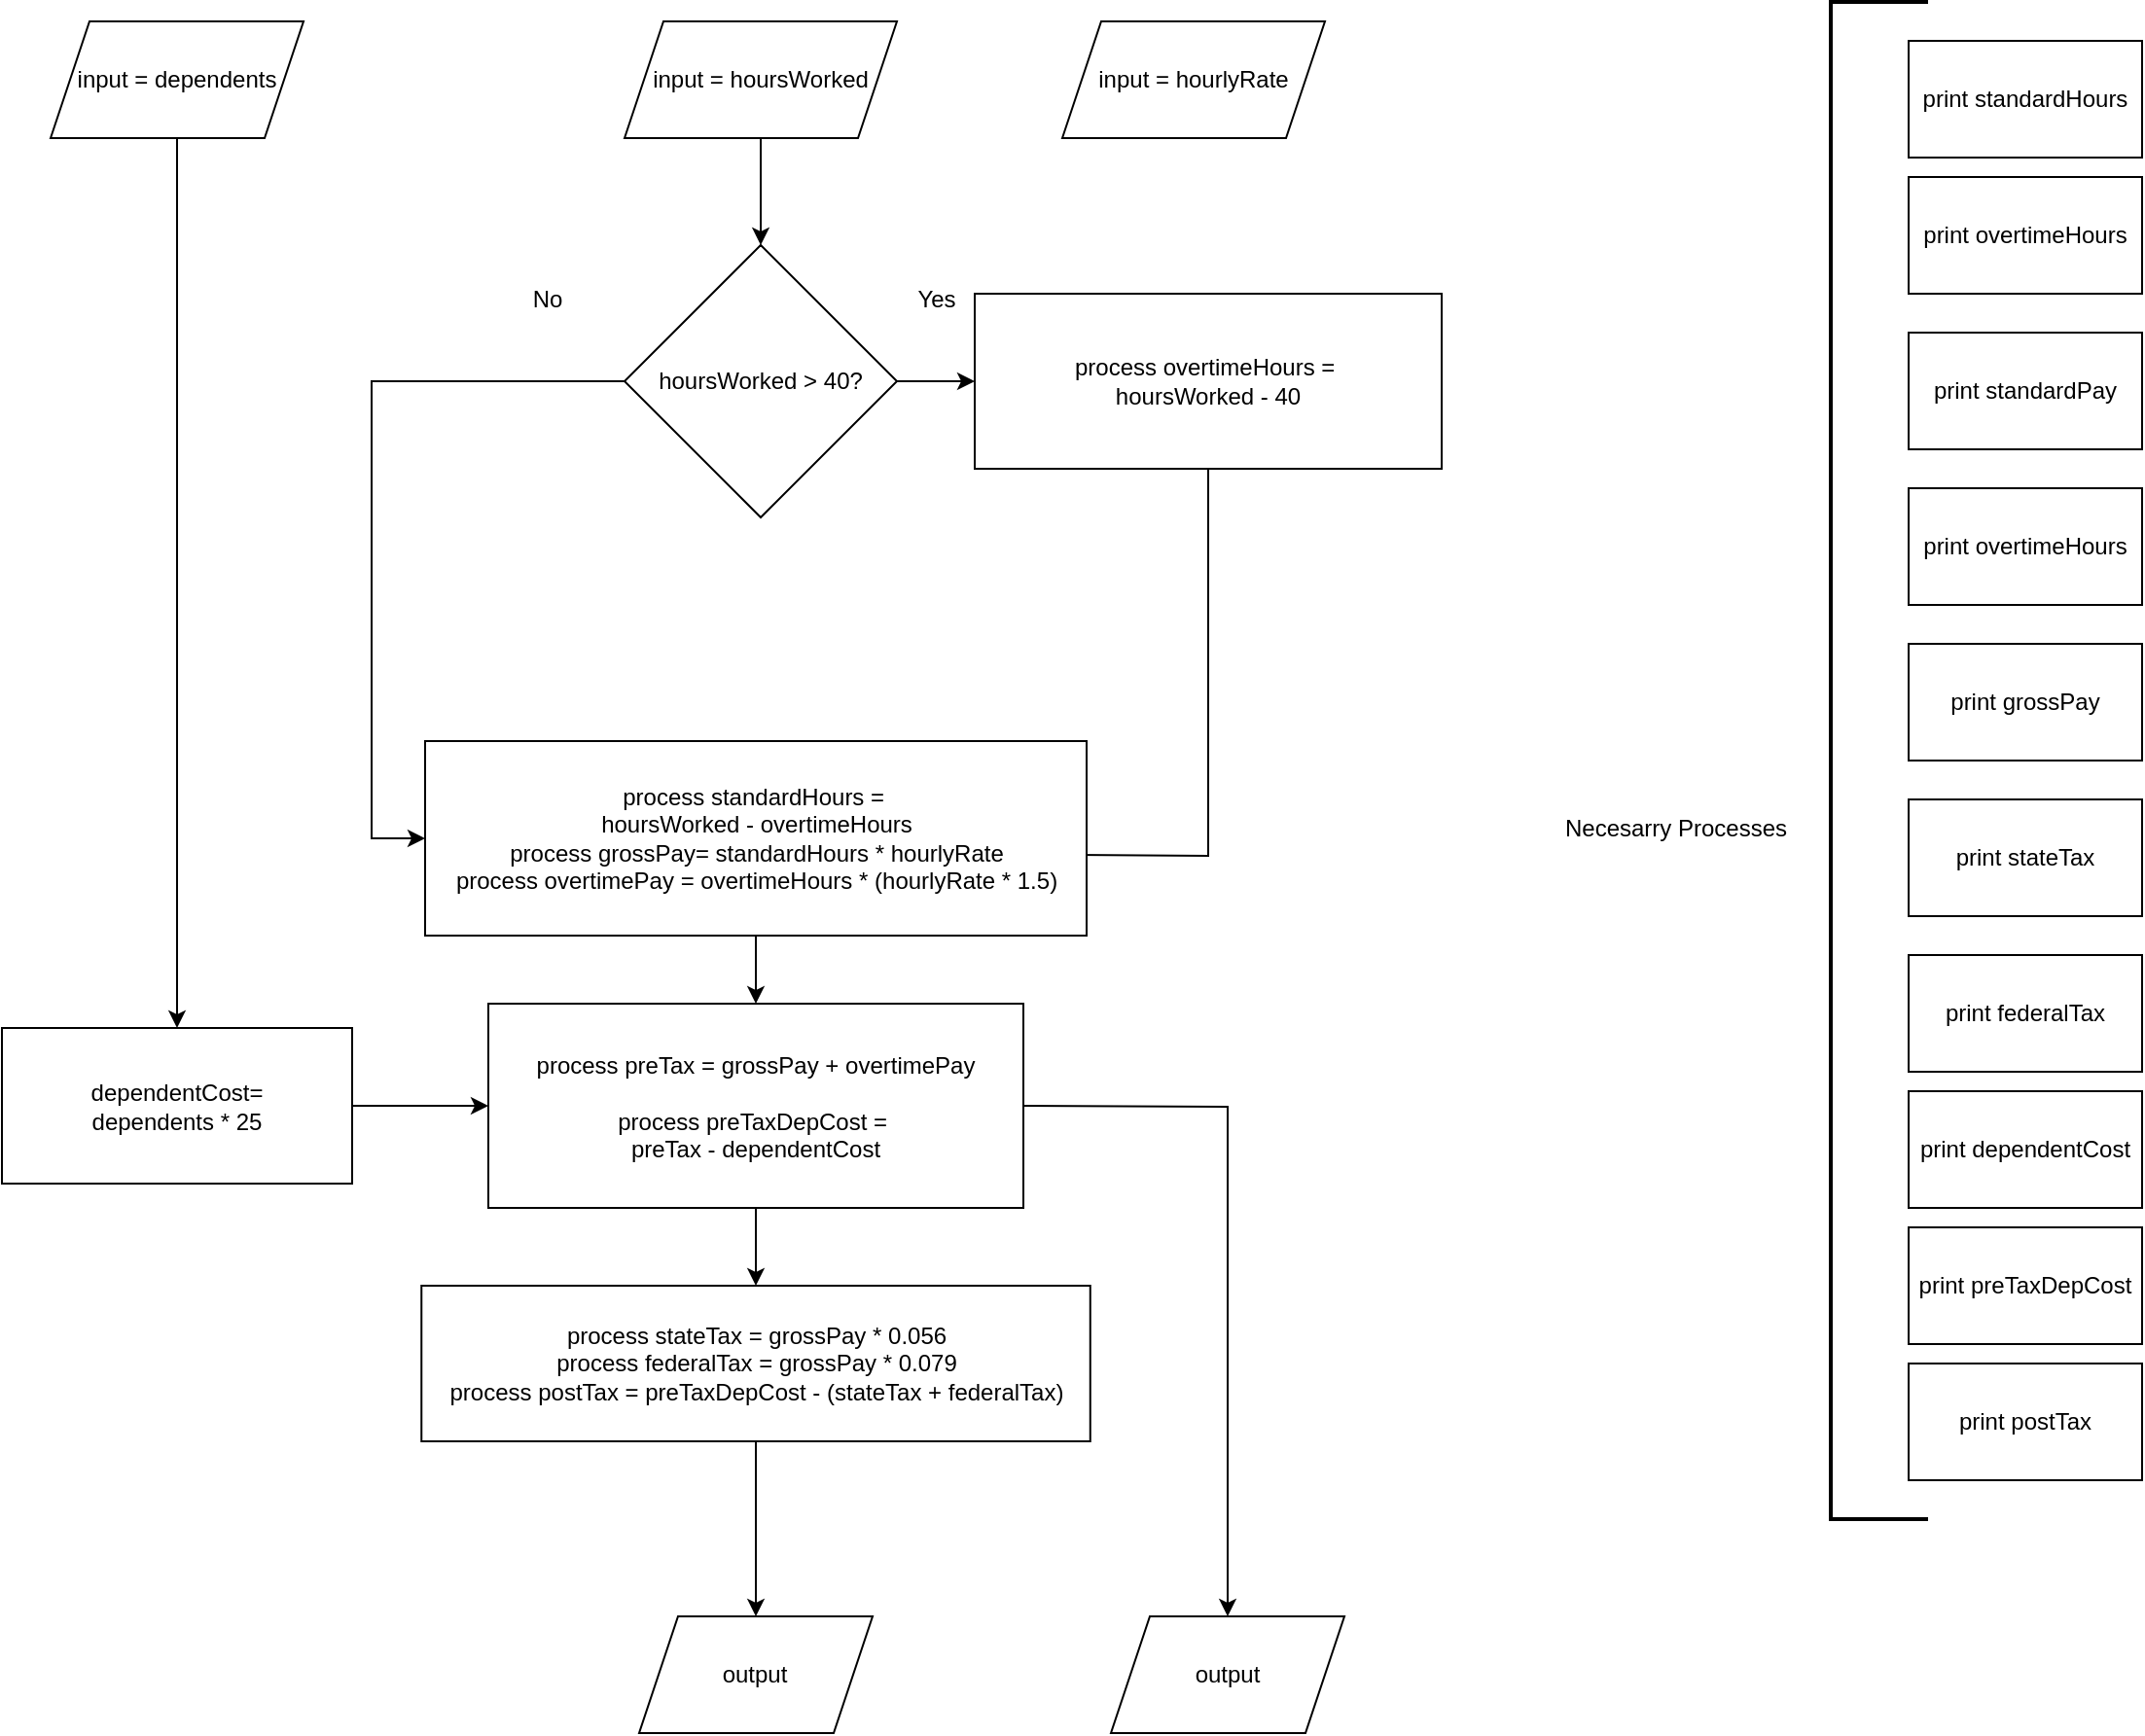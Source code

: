 <mxfile version="24.7.8">
  <diagram name="Page-1" id="24b40rreAn3FhF7Nqicb">
    <mxGraphModel dx="1791" dy="2205" grid="1" gridSize="10" guides="1" tooltips="1" connect="1" arrows="1" fold="1" page="1" pageScale="1" pageWidth="850" pageHeight="1100" math="0" shadow="0">
      <root>
        <mxCell id="0" />
        <mxCell id="1" parent="0" />
        <mxCell id="wLQCVAHRWiVxPXMC30YG-40" value="" style="edgeStyle=orthogonalEdgeStyle;rounded=0;orthogonalLoop=1;jettySize=auto;html=1;exitX=0.5;exitY=1;exitDx=0;exitDy=0;entryX=0.5;entryY=0;entryDx=0;entryDy=0;" edge="1" parent="1" source="wLQCVAHRWiVxPXMC30YG-1" target="wLQCVAHRWiVxPXMC30YG-39">
          <mxGeometry relative="1" as="geometry">
            <mxPoint x="-10" y="120" as="targetPoint" />
          </mxGeometry>
        </mxCell>
        <mxCell id="wLQCVAHRWiVxPXMC30YG-1" value="input = dependents" style="rounded=0;whiteSpace=wrap;html=1;shape=parallelogram;perimeter=parallelogramPerimeter;fixedSize=1;" vertex="1" parent="1">
          <mxGeometry x="135" y="10" width="130" height="60" as="geometry" />
        </mxCell>
        <mxCell id="wLQCVAHRWiVxPXMC30YG-21" value="" style="edgeStyle=orthogonalEdgeStyle;rounded=0;orthogonalLoop=1;jettySize=auto;html=1;" edge="1" parent="1" source="wLQCVAHRWiVxPXMC30YG-2" target="wLQCVAHRWiVxPXMC30YG-16">
          <mxGeometry relative="1" as="geometry" />
        </mxCell>
        <mxCell id="wLQCVAHRWiVxPXMC30YG-2" value="input = hoursWorked" style="rounded=0;whiteSpace=wrap;html=1;shape=parallelogram;perimeter=parallelogramPerimeter;fixedSize=1;" vertex="1" parent="1">
          <mxGeometry x="430" y="10" width="140" height="60" as="geometry" />
        </mxCell>
        <mxCell id="wLQCVAHRWiVxPXMC30YG-3" value="input = hourlyRate" style="rounded=0;whiteSpace=wrap;html=1;shape=parallelogram;perimeter=parallelogramPerimeter;fixedSize=1;" vertex="1" parent="1">
          <mxGeometry x="655" y="10" width="135" height="60" as="geometry" />
        </mxCell>
        <mxCell id="wLQCVAHRWiVxPXMC30YG-4" value="print federalTax" style="rounded=0;whiteSpace=wrap;html=1;" vertex="1" parent="1">
          <mxGeometry x="1090" y="490" width="120" height="60" as="geometry" />
        </mxCell>
        <mxCell id="wLQCVAHRWiVxPXMC30YG-5" value="print stateTax" style="rounded=0;whiteSpace=wrap;html=1;" vertex="1" parent="1">
          <mxGeometry x="1090" y="410" width="120" height="60" as="geometry" />
        </mxCell>
        <mxCell id="wLQCVAHRWiVxPXMC30YG-6" value="print grossPay" style="rounded=0;whiteSpace=wrap;html=1;" vertex="1" parent="1">
          <mxGeometry x="1090" y="330" width="120" height="60" as="geometry" />
        </mxCell>
        <mxCell id="wLQCVAHRWiVxPXMC30YG-7" value="print overtimeHours" style="rounded=0;whiteSpace=wrap;html=1;" vertex="1" parent="1">
          <mxGeometry x="1090" y="250" width="120" height="60" as="geometry" />
        </mxCell>
        <mxCell id="wLQCVAHRWiVxPXMC30YG-8" value="print standardPay" style="rounded=0;whiteSpace=wrap;html=1;" vertex="1" parent="1">
          <mxGeometry x="1090" y="170" width="120" height="60" as="geometry" />
        </mxCell>
        <mxCell id="wLQCVAHRWiVxPXMC30YG-9" value="print overtimeHours" style="rounded=0;whiteSpace=wrap;html=1;" vertex="1" parent="1">
          <mxGeometry x="1090" y="90" width="120" height="60" as="geometry" />
        </mxCell>
        <mxCell id="wLQCVAHRWiVxPXMC30YG-10" value="print standardHours" style="rounded=0;whiteSpace=wrap;html=1;" vertex="1" parent="1">
          <mxGeometry x="1090" y="20" width="120" height="60" as="geometry" />
        </mxCell>
        <mxCell id="wLQCVAHRWiVxPXMC30YG-11" value="print dependentCost" style="rounded=0;whiteSpace=wrap;html=1;" vertex="1" parent="1">
          <mxGeometry x="1090" y="560" width="120" height="60" as="geometry" />
        </mxCell>
        <mxCell id="wLQCVAHRWiVxPXMC30YG-12" value="print preTaxDepCost" style="rounded=0;whiteSpace=wrap;html=1;" vertex="1" parent="1">
          <mxGeometry x="1090" y="630" width="120" height="60" as="geometry" />
        </mxCell>
        <mxCell id="wLQCVAHRWiVxPXMC30YG-13" value="print postTax" style="rounded=0;whiteSpace=wrap;html=1;" vertex="1" parent="1">
          <mxGeometry x="1090" y="700" width="120" height="60" as="geometry" />
        </mxCell>
        <mxCell id="wLQCVAHRWiVxPXMC30YG-15" value="process overtimeHours =&amp;nbsp;&lt;br&gt;hoursWorked - 40" style="shape=label;whiteSpace=wrap;html=1;fixedSize=1;rounded=0;" vertex="1" parent="1">
          <mxGeometry x="610" y="150" width="240" height="90" as="geometry" />
        </mxCell>
        <mxCell id="wLQCVAHRWiVxPXMC30YG-17" value="" style="edgeStyle=orthogonalEdgeStyle;rounded=0;orthogonalLoop=1;jettySize=auto;html=1;" edge="1" parent="1" source="wLQCVAHRWiVxPXMC30YG-16" target="wLQCVAHRWiVxPXMC30YG-15">
          <mxGeometry relative="1" as="geometry" />
        </mxCell>
        <mxCell id="wLQCVAHRWiVxPXMC30YG-27" style="edgeStyle=orthogonalEdgeStyle;rounded=0;orthogonalLoop=1;jettySize=auto;html=1;entryX=0;entryY=0.5;entryDx=0;entryDy=0;exitX=0;exitY=0.5;exitDx=0;exitDy=0;" edge="1" parent="1" source="wLQCVAHRWiVxPXMC30YG-16" target="wLQCVAHRWiVxPXMC30YG-19">
          <mxGeometry relative="1" as="geometry">
            <mxPoint x="349.95" y="490" as="targetPoint" />
            <mxPoint x="430.003" y="310.053" as="sourcePoint" />
            <Array as="points">
              <mxPoint x="300" y="195" />
              <mxPoint x="300" y="430" />
            </Array>
          </mxGeometry>
        </mxCell>
        <mxCell id="wLQCVAHRWiVxPXMC30YG-16" value="hoursWorked &amp;gt; 40?" style="rhombus;whiteSpace=wrap;html=1;" vertex="1" parent="1">
          <mxGeometry x="430" y="125" width="140" height="140" as="geometry" />
        </mxCell>
        <mxCell id="wLQCVAHRWiVxPXMC30YG-47" value="" style="edgeStyle=orthogonalEdgeStyle;rounded=0;orthogonalLoop=1;jettySize=auto;html=1;" edge="1" parent="1" source="wLQCVAHRWiVxPXMC30YG-18" target="wLQCVAHRWiVxPXMC30YG-29">
          <mxGeometry relative="1" as="geometry" />
        </mxCell>
        <mxCell id="wLQCVAHRWiVxPXMC30YG-18" value="&lt;span style=&quot;background-color: initial;&quot;&gt;process preTax = grossPay + overtimePay&lt;br&gt;&lt;br&gt;process preTaxDepCost =&amp;nbsp;&lt;/span&gt;&lt;div&gt;preTax - dependentCost&lt;/div&gt;" style="shape=label;whiteSpace=wrap;html=1;fixedSize=1;rounded=0;" vertex="1" parent="1">
          <mxGeometry x="360" y="515" width="275" height="105" as="geometry" />
        </mxCell>
        <mxCell id="wLQCVAHRWiVxPXMC30YG-24" value="" style="endArrow=classic;html=1;rounded=0;exitX=0.5;exitY=1;exitDx=0;exitDy=0;entryX=0.964;entryY=0.585;entryDx=0;entryDy=0;entryPerimeter=0;" edge="1" parent="1" source="wLQCVAHRWiVxPXMC30YG-15" target="wLQCVAHRWiVxPXMC30YG-19">
          <mxGeometry width="50" height="50" relative="1" as="geometry">
            <mxPoint x="560" y="400" as="sourcePoint" />
            <mxPoint x="500" y="400" as="targetPoint" />
            <Array as="points">
              <mxPoint x="730" y="439" />
            </Array>
          </mxGeometry>
        </mxCell>
        <mxCell id="wLQCVAHRWiVxPXMC30YG-51" value="" style="edgeStyle=orthogonalEdgeStyle;rounded=0;orthogonalLoop=1;jettySize=auto;html=1;" edge="1" parent="1" source="wLQCVAHRWiVxPXMC30YG-29" target="wLQCVAHRWiVxPXMC30YG-50">
          <mxGeometry relative="1" as="geometry" />
        </mxCell>
        <mxCell id="wLQCVAHRWiVxPXMC30YG-29" value="process stateTax = grossPay * 0.056&lt;div&gt;process federalTax = grossPay * 0.079&lt;/div&gt;&lt;div&gt;process postTax = preTaxDepCost - (stateTax + federalTax)&lt;/div&gt;" style="shape=label;whiteSpace=wrap;html=1;fixedSize=1;rounded=0;" vertex="1" parent="1">
          <mxGeometry x="325.63" y="660" width="343.75" height="80" as="geometry" />
        </mxCell>
        <mxCell id="wLQCVAHRWiVxPXMC30YG-46" value="" style="edgeStyle=orthogonalEdgeStyle;rounded=0;orthogonalLoop=1;jettySize=auto;html=1;" edge="1" parent="1" source="wLQCVAHRWiVxPXMC30YG-19" target="wLQCVAHRWiVxPXMC30YG-18">
          <mxGeometry relative="1" as="geometry" />
        </mxCell>
        <mxCell id="wLQCVAHRWiVxPXMC30YG-19" value="&lt;div&gt;process standardHours =&amp;nbsp;&lt;br&gt;hoursWorked - overtimeHours&lt;br&gt;process grossPay= standardHours * hourlyRate&lt;/div&gt;&lt;div&gt;process overtimePay = overtimeHours * (hourlyRate * 1.5)&lt;br&gt;&lt;/div&gt;" style="shape=label;whiteSpace=wrap;html=1;fixedSize=1;rounded=0;" vertex="1" parent="1">
          <mxGeometry x="327.5" y="380" width="340" height="100" as="geometry" />
        </mxCell>
        <mxCell id="wLQCVAHRWiVxPXMC30YG-45" value="" style="edgeStyle=orthogonalEdgeStyle;rounded=0;orthogonalLoop=1;jettySize=auto;html=1;" edge="1" parent="1" source="wLQCVAHRWiVxPXMC30YG-39" target="wLQCVAHRWiVxPXMC30YG-18">
          <mxGeometry relative="1" as="geometry" />
        </mxCell>
        <mxCell id="wLQCVAHRWiVxPXMC30YG-39" value="dependentCost= &lt;br&gt;dependents * 25" style="shape=label;whiteSpace=wrap;html=1;fixedSize=1;rounded=0;" vertex="1" parent="1">
          <mxGeometry x="110" y="527.5" width="180" height="80" as="geometry" />
        </mxCell>
        <mxCell id="wLQCVAHRWiVxPXMC30YG-42" value="Yes" style="text;html=1;align=center;verticalAlign=middle;resizable=0;points=[];autosize=1;strokeColor=none;fillColor=none;" vertex="1" parent="1">
          <mxGeometry x="570" y="138" width="40" height="30" as="geometry" />
        </mxCell>
        <mxCell id="wLQCVAHRWiVxPXMC30YG-43" value="No" style="text;html=1;align=center;verticalAlign=middle;resizable=0;points=[];autosize=1;strokeColor=none;fillColor=none;" vertex="1" parent="1">
          <mxGeometry x="370" y="138" width="40" height="30" as="geometry" />
        </mxCell>
        <mxCell id="wLQCVAHRWiVxPXMC30YG-48" value="" style="endArrow=classic;html=1;rounded=0;exitX=1;exitY=0.5;exitDx=0;exitDy=0;entryX=0.5;entryY=0;entryDx=0;entryDy=0;" edge="1" parent="1" source="wLQCVAHRWiVxPXMC30YG-18" target="wLQCVAHRWiVxPXMC30YG-49">
          <mxGeometry width="50" height="50" relative="1" as="geometry">
            <mxPoint x="530" y="660" as="sourcePoint" />
            <mxPoint x="740" y="850" as="targetPoint" />
            <Array as="points">
              <mxPoint x="740" y="568" />
            </Array>
          </mxGeometry>
        </mxCell>
        <mxCell id="wLQCVAHRWiVxPXMC30YG-49" value="output" style="rounded=0;whiteSpace=wrap;html=1;shape=parallelogram;perimeter=parallelogramPerimeter;fixedSize=1;" vertex="1" parent="1">
          <mxGeometry x="680" y="830" width="120" height="60" as="geometry" />
        </mxCell>
        <mxCell id="wLQCVAHRWiVxPXMC30YG-50" value="output" style="whiteSpace=wrap;html=1;shape=parallelogram;perimeter=parallelogramPerimeter;fixedSize=1;" vertex="1" parent="1">
          <mxGeometry x="437.495" y="830" width="120" height="60" as="geometry" />
        </mxCell>
        <mxCell id="wLQCVAHRWiVxPXMC30YG-79" value="Necesarry Processes" style="text;html=1;align=center;verticalAlign=middle;resizable=0;points=[];autosize=1;strokeColor=none;fillColor=none;" vertex="1" parent="1">
          <mxGeometry x="900" y="410" width="140" height="30" as="geometry" />
        </mxCell>
        <mxCell id="wLQCVAHRWiVxPXMC30YG-80" value="" style="strokeWidth=2;html=1;shape=mxgraph.flowchart.annotation_1;align=left;pointerEvents=1;" vertex="1" parent="1">
          <mxGeometry x="1050" width="50" height="780" as="geometry" />
        </mxCell>
      </root>
    </mxGraphModel>
  </diagram>
</mxfile>
